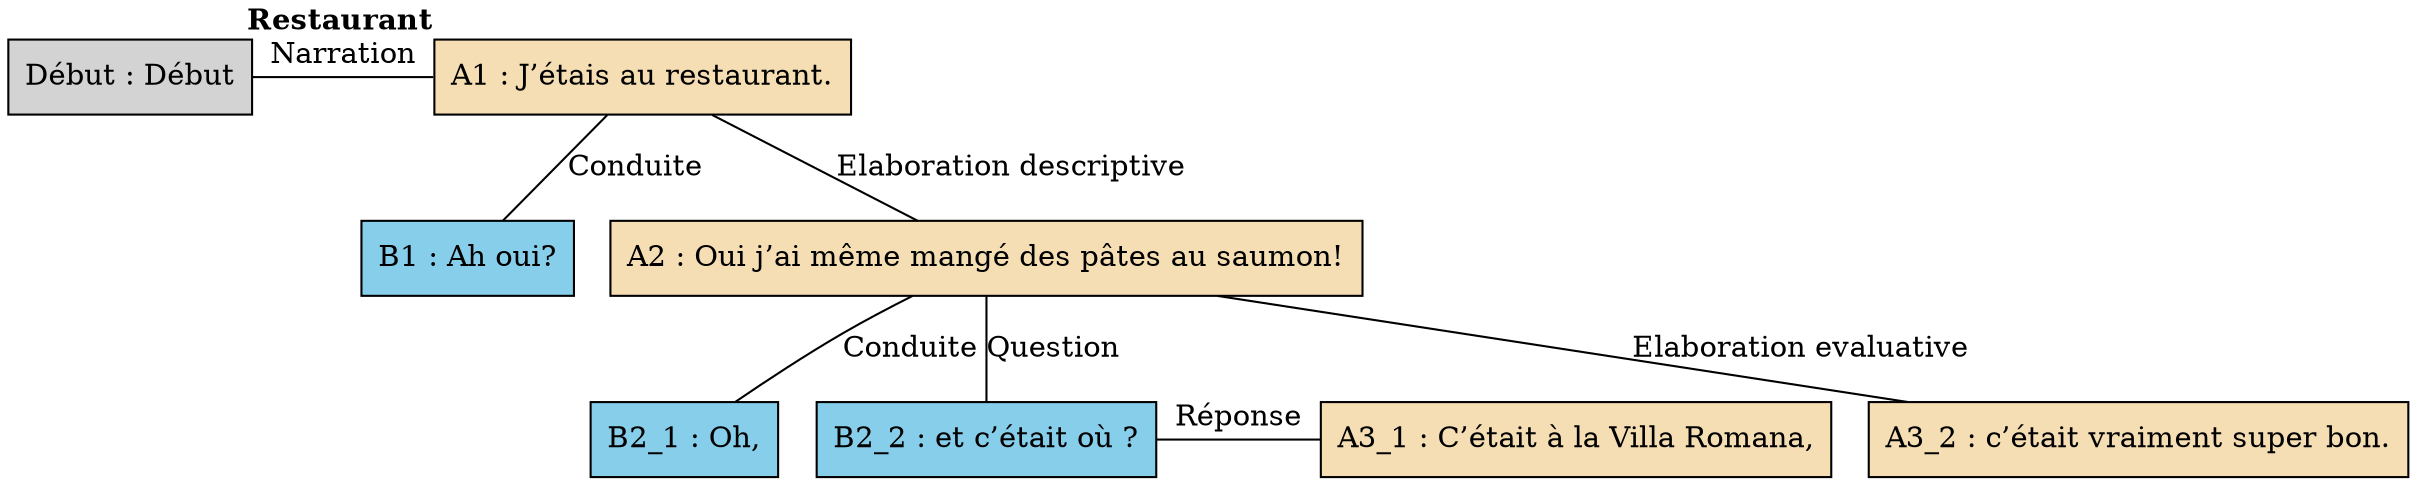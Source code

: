 digraph E02 {
	node [shape=box style=filled]
	"Début" [label="Début : Début" xlabel=""]
	A1 [label="A1 : J’étais au restaurant." fillcolor=wheat xlabel=<<B>Restaurant</B>>]
	B1 [label="B1 : Ah oui?" fillcolor=skyblue xlabel=""]
	A2 [label="A2 : Oui j’ai même mangé des pâtes au saumon!" fillcolor=wheat xlabel=""]
	B2_1 [label="B2_1 : Oh," fillcolor=skyblue xlabel=""]
	B2_2 [label="B2_2 : et c’était où ?" fillcolor=skyblue xlabel=""]
	A3_1 [label="A3_1 : C’était à la Villa Romana," fillcolor=wheat xlabel=""]
	A3_2 [label="A3_2 : c’était vraiment super bon." fillcolor=wheat xlabel=""]
	{
		rank=same
		B2_2
		A3_1
		B2_2 -> A3_1 [label="Réponse" dir=none]
	}
	A1 -> B1 [label=Conduite dir=none]
	{
		rank=same
		"Début"
		A1
		"Début" -> A1 [label=Narration dir=none]
	}
	A2 -> B2_1 [label=Conduite dir=none]
	A1 -> A2 [label="Elaboration descriptive" dir=none]
	A2 -> B2_2 [label=Question dir=none]
	A2 -> A3_2 [label="Elaboration evaluative" dir=none]
}
